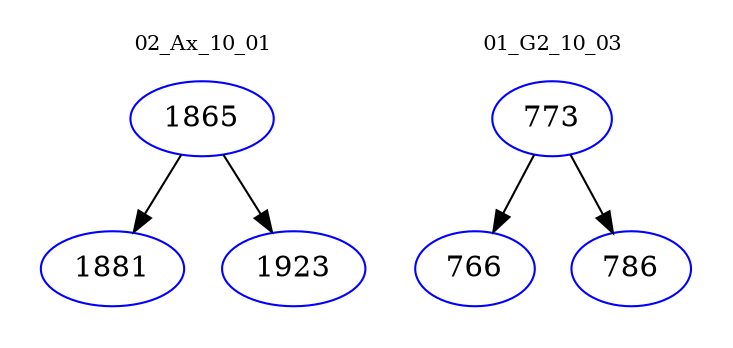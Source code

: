 digraph{
subgraph cluster_0 {
color = white
label = "02_Ax_10_01";
fontsize=10;
T0_1865 [label="1865", color="blue"]
T0_1865 -> T0_1881 [color="black"]
T0_1881 [label="1881", color="blue"]
T0_1865 -> T0_1923 [color="black"]
T0_1923 [label="1923", color="blue"]
}
subgraph cluster_1 {
color = white
label = "01_G2_10_03";
fontsize=10;
T1_773 [label="773", color="blue"]
T1_773 -> T1_766 [color="black"]
T1_766 [label="766", color="blue"]
T1_773 -> T1_786 [color="black"]
T1_786 [label="786", color="blue"]
}
}
